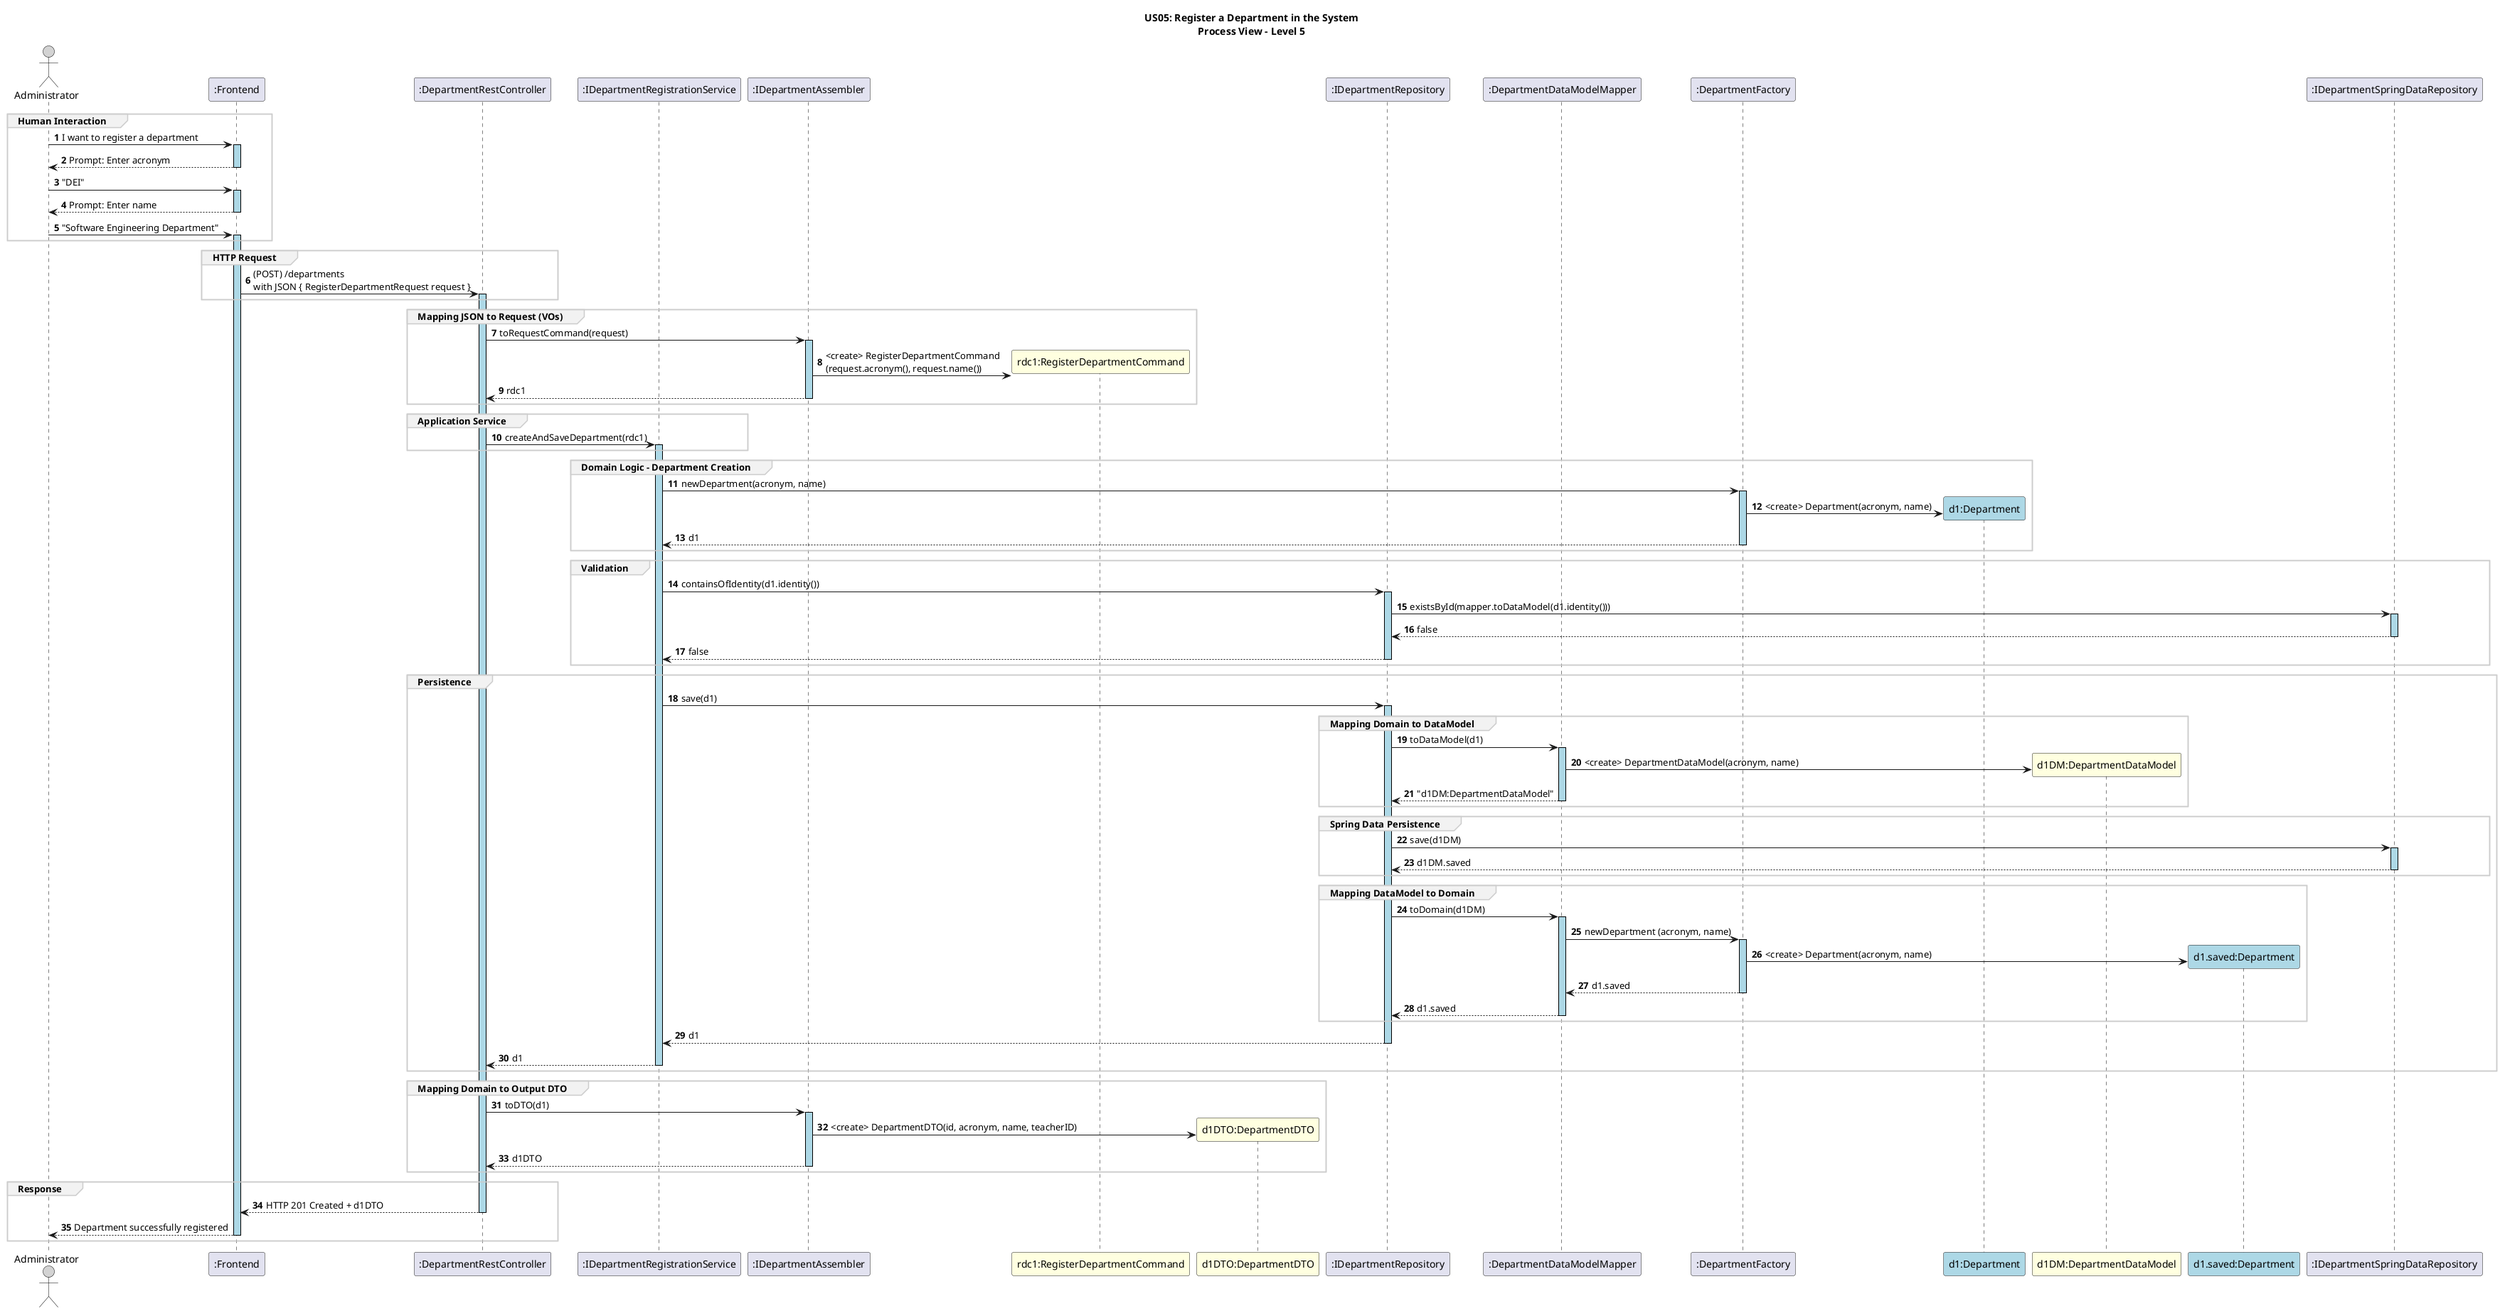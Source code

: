 @startuml

title US05: Register a Department in the System\nProcess View – Level 5

autonumber
skinparam sequence {
    LifelineBorderColor black
    LifelineBackgroundColor LightBlue
    ActorBorderColor black
    ActorBackgroundColor LightGray
    GroupBorderColor #cccccc
    GroupBackgroundColor #f2f2f2
}

actor "Administrator" as Administrator
participant ":Frontend" as UI
participant ":DepartmentRestController" as Controller
participant ":IDepartmentRegistrationService" as Service
participant ":IDepartmentAssembler" as Mapper
participant "rdc1:RegisterDepartmentCommand" as Request #LightYellow
participant "d1DTO:DepartmentDTO" as DepartmentDTO #LightYellow
participant ":IDepartmentRepository" as Repository
participant ":DepartmentDataModelMapper" as DataModelMapper
participant ":DepartmentFactory" as Factory
participant "d1:Department" as Department #LightBlue
participant "d1DM:DepartmentDataModel" as DepartmentDataModel #LightYellow
participant "d1.saved:Department" as Department2 #LightBlue
participant ":IDepartmentSpringDataRepository" as SpringDataRepo

group Human Interaction
Administrator -> UI ++: I want to register a department
UI --> Administrator --: Prompt: Enter acronym
Administrator -> UI ++: "DEI"
UI --> Administrator --: Prompt: Enter name
Administrator -> UI ++: "Software Engineering Department"
end group

group HTTP Request
UI -> Controller ++: (POST) /departments\nwith JSON { RegisterDepartmentRequest request }
end group

group Mapping JSON to Request (VOs)
Controller -> Mapper ++: toRequestCommand(request)
Mapper -> Request **: <create> RegisterDepartmentCommand\n(request.acronym(), request.name())
Mapper --> Controller --: rdc1
end group

group Application Service
Controller -> Service ++: createAndSaveDepartment(rdc1)
end group

group Domain Logic – Department Creation
Service -> Factory ++: newDepartment(acronym, name)
Factory -> Department **: <create> Department(acronym, name)
Factory --> Service --: d1
end group

group Validation
Service -> Repository ++: containsOfIdentity(d1.identity())
Repository -> SpringDataRepo ++: existsById(mapper.toDataModel(d1.identity()))
SpringDataRepo --> Repository --: false
Repository --> Service --: false
end group

group Persistence
Service -> Repository ++: save(d1)

group Mapping Domain to DataModel
Repository -> DataModelMapper ++: toDataModel(d1)
DataModelMapper -> DepartmentDataModel **: <create> DepartmentDataModel(acronym, name)
DataModelMapper --> Repository --: "d1DM:DepartmentDataModel"
end group

group Spring Data Persistence
Repository -> SpringDataRepo ++: save(d1DM)
SpringDataRepo --> Repository --: d1DM.saved
end group

group Mapping DataModel to Domain
Repository -> DataModelMapper ++: toDomain(d1DM)
DataModelMapper -> Factory ++: newDepartment (acronym, name)
Factory -> Department2 **: <create> Department(acronym, name)
Factory --> DataModelMapper --: d1.saved
DataModelMapper --> Repository --: d1.saved
end group

Repository --> Service --: d1
Service --> Controller --: d1

end group

group Mapping Domain to Output DTO
Controller -> Mapper ++: toDTO(d1)
Mapper -> DepartmentDTO **: <create> DepartmentDTO(id, acronym, name, teacherID)
Mapper --> Controller --: d1DTO
end group

group Response
Controller --> UI --: HTTP 201 Created + d1DTO
UI --> Administrator --: Department successfully registered
end group

@enduml
